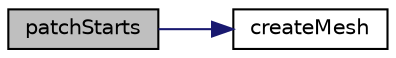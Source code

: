 digraph "patchStarts"
{
  bgcolor="transparent";
  edge [fontname="Helvetica",fontsize="10",labelfontname="Helvetica",labelfontsize="10"];
  node [fontname="Helvetica",fontsize="10",shape=record];
  rankdir="LR";
  Node1 [label="patchStarts",height=0.2,width=0.4,color="black", fillcolor="grey75", style="filled", fontcolor="black"];
  Node1 -> Node2 [color="midnightblue",fontsize="10",style="solid",fontname="Helvetica"];
  Node2 [label="createMesh",height=0.2,width=0.4,color="black",URL="$a01860.html#a4a397b7c66590aa38c1720c97bdc8255",tooltip="Create the mesh. "];
}

